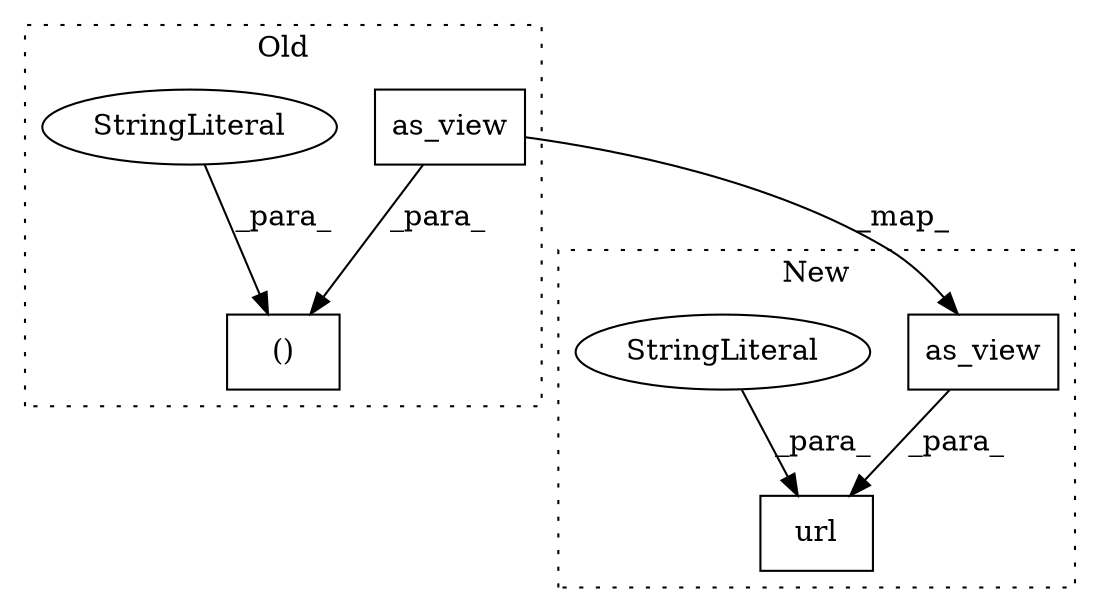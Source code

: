 digraph G {
subgraph cluster0 {
1 [label="as_view" a="32" s="486,494" l="8,-21" shape="box"];
3 [label="()" a="106" s="447" l="0" shape="box"];
4 [label="StringLiteral" a="45" s="447" l="0" shape="ellipse"];
label = "Old";
style="dotted";
}
subgraph cluster1 {
2 [label="as_view" a="32" s="422,430" l="8,-21" shape="box"];
5 [label="url" a="32" s="391,409" l="4,-18" shape="box"];
6 [label="StringLiteral" a="45" s="395" l="0" shape="ellipse"];
label = "New";
style="dotted";
}
1 -> 3 [label="_para_"];
1 -> 2 [label="_map_"];
2 -> 5 [label="_para_"];
4 -> 3 [label="_para_"];
6 -> 5 [label="_para_"];
}
